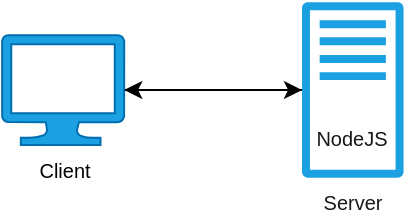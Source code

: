 <mxfile>
    <diagram id="ruWpIEa1NAqH7bt3nlUz" name="Page-1">
        <mxGraphModel dx="401" dy="321" grid="0" gridSize="10" guides="1" tooltips="1" connect="1" arrows="1" fold="1" page="1" pageScale="1" pageWidth="850" pageHeight="1100" math="0" shadow="0">
            <root>
                <mxCell id="0"/>
                <mxCell id="1" parent="0"/>
                <mxCell id="4" style="edgeStyle=none;html=1;fontColor=#191919;" edge="1" parent="1" source="2" target="3">
                    <mxGeometry relative="1" as="geometry"/>
                </mxCell>
                <mxCell id="2" value="&lt;font color=&quot;#030202&quot; style=&quot;font-size: 10px;&quot;&gt;Client&lt;/font&gt;" style="sketch=0;aspect=fixed;pointerEvents=1;shadow=0;dashed=0;html=1;strokeColor=#006EAF;labelPosition=center;verticalLabelPosition=bottom;verticalAlign=top;align=center;fillColor=#1ba1e2;shape=mxgraph.azure.computer;fontColor=#ffffff;fontSize=10;" vertex="1" parent="1">
                    <mxGeometry x="400" y="193.5" width="61.11" height="55" as="geometry"/>
                </mxCell>
                <mxCell id="6" style="edgeStyle=none;html=1;entryX=1;entryY=0.5;entryDx=0;entryDy=0;entryPerimeter=0;fontSize=10;fontColor=#191919;" edge="1" parent="1" source="3" target="2">
                    <mxGeometry relative="1" as="geometry"/>
                </mxCell>
                <mxCell id="3" value="&lt;font color=&quot;#191919&quot; style=&quot;font-size: 10px;&quot;&gt;Server&lt;/font&gt;" style="sketch=0;outlineConnect=0;fontColor=#ffffff;fillColor=#1ba1e2;strokeColor=#006EAF;dashed=0;verticalLabelPosition=bottom;verticalAlign=top;align=center;html=1;fontSize=10;fontStyle=0;aspect=fixed;pointerEvents=1;shape=mxgraph.aws4.traditional_server;" vertex="1" parent="1">
                    <mxGeometry x="550" y="177" width="50.77" height="88" as="geometry"/>
                </mxCell>
                <mxCell id="5" value="NodeJS" style="text;strokeColor=none;align=center;fillColor=none;html=1;verticalAlign=middle;whiteSpace=wrap;rounded=0;fontColor=#191919;fontSize=10;" vertex="1" parent="1">
                    <mxGeometry x="545.39" y="230" width="60" height="30" as="geometry"/>
                </mxCell>
            </root>
        </mxGraphModel>
    </diagram>
</mxfile>